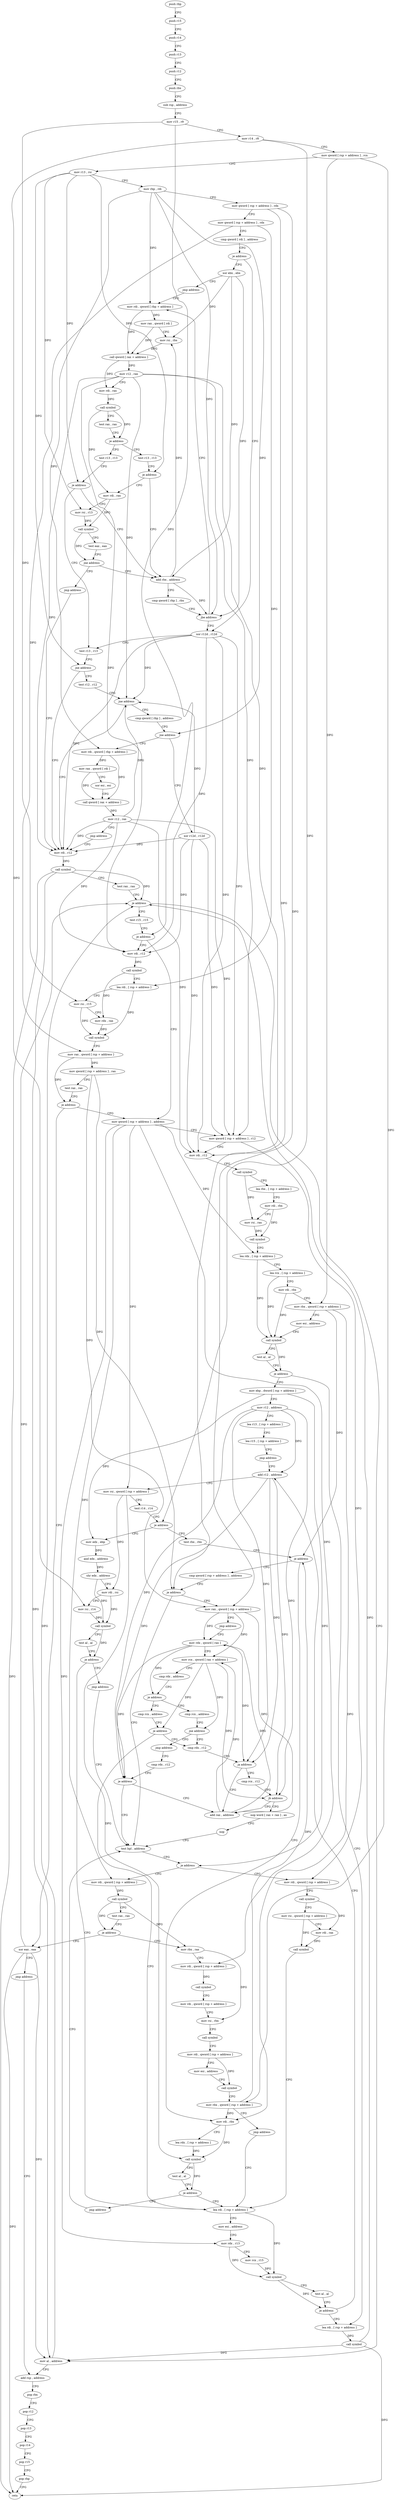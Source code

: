 digraph "func" {
"95648" [label = "push rbp" ]
"95649" [label = "push r15" ]
"95651" [label = "push r14" ]
"95653" [label = "push r13" ]
"95655" [label = "push r12" ]
"95657" [label = "push rbx" ]
"95658" [label = "sub rsp , address" ]
"95662" [label = "mov r15 , r9" ]
"95665" [label = "mov r14 , r8" ]
"95668" [label = "mov qword [ rsp + address ] , rcx" ]
"95673" [label = "mov r13 , rsi" ]
"95676" [label = "mov rbp , rdi" ]
"95679" [label = "mov qword [ rsp + address ] , rdx" ]
"95684" [label = "mov qword [ rsp + address ] , rdx" ]
"95689" [label = "cmp qword [ rdi ] , address" ]
"95693" [label = "je address" ]
"95778" [label = "xor r12d , r12d" ]
"95695" [label = "xor ebx , ebx" ]
"95781" [label = "test r13 , r13" ]
"95697" [label = "jmp address" ]
"95727" [label = "mov rdi , qword [ rbp + address ]" ]
"95818" [label = "mov rdi , r12" ]
"95821" [label = "call symbol" ]
"95826" [label = "test rax , rax" ]
"95829" [label = "je address" ]
"96278" [label = "mov al , address" ]
"95835" [label = "test r15 , r15" ]
"95786" [label = "test r12 , r12" ]
"95789" [label = "jne address" ]
"95791" [label = "cmp qword [ rbp ] , address" ]
"95731" [label = "mov rax , qword [ rdi ]" ]
"95734" [label = "mov rsi , rbx" ]
"95737" [label = "call qword [ rax + address ]" ]
"95740" [label = "mov r12 , rax" ]
"95743" [label = "mov rdi , rax" ]
"95746" [label = "call symbol" ]
"95751" [label = "test rax , rax" ]
"95754" [label = "je address" ]
"95712" [label = "test r13 , r13" ]
"95756" [label = "test r13 , r13" ]
"96280" [label = "add rsp , address" ]
"95838" [label = "je address" ]
"95883" [label = "mov qword [ rsp + address ] , address" ]
"95840" [label = "mov rdi , r12" ]
"95796" [label = "jne address" ]
"95815" [label = "xor r12d , r12d" ]
"95798" [label = "mov rdi , qword [ rbp + address ]" ]
"95715" [label = "je address" ]
"95717" [label = "add rbx , address" ]
"95759" [label = "je address" ]
"95761" [label = "mov rdi , rax" ]
"95892" [label = "mov qword [ rsp + address ] , r12" ]
"95897" [label = "mov rdi , r12" ]
"95900" [label = "call symbol" ]
"95905" [label = "lea rbx , [ rsp + address ]" ]
"95910" [label = "mov rdi , rbx" ]
"95913" [label = "mov rsi , rax" ]
"95916" [label = "call symbol" ]
"95921" [label = "lea rdx , [ rsp + address ]" ]
"95926" [label = "lea rcx , [ rsp + address ]" ]
"95931" [label = "mov rdi , rbx" ]
"95934" [label = "mov rbx , qword [ rsp + address ]" ]
"95939" [label = "mov esi , address" ]
"95944" [label = "call symbol" ]
"95949" [label = "test al , al" ]
"95951" [label = "je address" ]
"96268" [label = "lea rdi , [ rsp + address ]" ]
"95957" [label = "mov ebp , dword [ rsp + address ]" ]
"95843" [label = "call symbol" ]
"95848" [label = "lea rdi , [ rsp + address ]" ]
"95853" [label = "mov rsi , r15" ]
"95856" [label = "mov rdx , rax" ]
"95859" [label = "call symbol" ]
"95864" [label = "mov rax , qword [ rsp + address ]" ]
"95869" [label = "mov qword [ rsp + address ] , rax" ]
"95874" [label = "test rax , rax" ]
"95877" [label = "je address" ]
"96295" [label = "xor eax , eax" ]
"95802" [label = "mov rax , qword [ rdi ]" ]
"95805" [label = "xor esi , esi" ]
"95807" [label = "call qword [ rax + address ]" ]
"95810" [label = "mov r12 , rax" ]
"95813" [label = "jmp address" ]
"95784" [label = "jne address" ]
"95721" [label = "cmp qword [ rbp ] , rbx" ]
"95725" [label = "jbe address" ]
"95764" [label = "mov rsi , r13" ]
"95767" [label = "call symbol" ]
"95772" [label = "test eax , eax" ]
"95774" [label = "jne address" ]
"95776" [label = "jmp address" ]
"96273" [label = "call symbol" ]
"95964" [label = "mov r12 , address" ]
"95971" [label = "lea r13 , [ rsp + address ]" ]
"95976" [label = "lea r15 , [ rsp + address ]" ]
"95981" [label = "jmp address" ]
"96036" [label = "add r12 , address" ]
"96297" [label = "jmp address" ]
"96040" [label = "mov rsi , qword [ rsp + address ]" ]
"96045" [label = "test r14 , r14" ]
"96048" [label = "je address" ]
"96080" [label = "test rbx , rbx" ]
"96050" [label = "mov edx , ebp" ]
"96284" [label = "pop rbx" ]
"96285" [label = "pop r12" ]
"96287" [label = "pop r13" ]
"96289" [label = "pop r14" ]
"96291" [label = "pop r15" ]
"96293" [label = "pop rbp" ]
"96294" [label = "retn" ]
"96083" [label = "je address" ]
"96104" [label = "cmp qword [ rsp + address ] , address" ]
"96085" [label = "mov rdi , rbx" ]
"96052" [label = "and edx , address" ]
"96055" [label = "shr edx , address" ]
"96057" [label = "mov rdi , rsi" ]
"96060" [label = "mov rsi , r14" ]
"96063" [label = "call symbol" ]
"96068" [label = "test al , al" ]
"96070" [label = "je address" ]
"96007" [label = "lea rdi , [ rsp + address ]" ]
"96072" [label = "jmp address" ]
"96110" [label = "je address" ]
"96192" [label = "test bpl , address" ]
"96112" [label = "mov rax , qword [ rsp + address ]" ]
"96088" [label = "lea rdx , [ rsp + address ]" ]
"96093" [label = "call symbol" ]
"96098" [label = "test al , al" ]
"96100" [label = "je address" ]
"96102" [label = "jmp address" ]
"96012" [label = "mov esi , address" ]
"96017" [label = "mov rdx , r13" ]
"96020" [label = "mov rcx , r15" ]
"96023" [label = "call symbol" ]
"96028" [label = "test al , al" ]
"96030" [label = "je address" ]
"96196" [label = "je address" ]
"95984" [label = "mov rdi , qword [ rsp + address ]" ]
"96202" [label = "mov rdi , qword [ rsp + address ]" ]
"96117" [label = "jmp address" ]
"96137" [label = "mov rdx , qword [ rax ]" ]
"95989" [label = "call symbol" ]
"95994" [label = "mov rsi , qword [ rsp + address ]" ]
"95999" [label = "mov rdi , rax" ]
"96002" [label = "call symbol" ]
"96207" [label = "call symbol" ]
"96212" [label = "test rax , rax" ]
"96215" [label = "je address" ]
"96217" [label = "mov rbx , rax" ]
"96140" [label = "mov rcx , qword [ rax + address ]" ]
"96144" [label = "cmp rdx , address" ]
"96148" [label = "je address" ]
"96160" [label = "cmp rcx , address" ]
"96150" [label = "cmp rcx , address" ]
"96220" [label = "mov rdi , qword [ rsp + address ]" ]
"96225" [label = "call symbol" ]
"96230" [label = "mov rdi , qword [ rsp + address ]" ]
"96235" [label = "mov rsi , rbx" ]
"96238" [label = "call symbol" ]
"96243" [label = "mov rdi , qword [ rsp + address ]" ]
"96248" [label = "mov esi , address" ]
"96253" [label = "call symbol" ]
"96258" [label = "mov rbx , qword [ rsp + address ]" ]
"96263" [label = "jmp address" ]
"96164" [label = "je address" ]
"96170" [label = "cmp rdx , r12" ]
"96154" [label = "jne address" ]
"96156" [label = "jmp address" ]
"96173" [label = "ja address" ]
"96133" [label = "add rax , address" ]
"96175" [label = "cmp rcx , r12" ]
"96128" [label = "cmp rdx , r12" ]
"96178" [label = "jb address" ]
"96180" [label = "nop word [ rax + rax ] , ax" ]
"96131" [label = "je address" ]
"96190" [label = "nop" ]
"95648" -> "95649" [ label = "CFG" ]
"95649" -> "95651" [ label = "CFG" ]
"95651" -> "95653" [ label = "CFG" ]
"95653" -> "95655" [ label = "CFG" ]
"95655" -> "95657" [ label = "CFG" ]
"95657" -> "95658" [ label = "CFG" ]
"95658" -> "95662" [ label = "CFG" ]
"95662" -> "95665" [ label = "CFG" ]
"95662" -> "95838" [ label = "DFG" ]
"95662" -> "95853" [ label = "DFG" ]
"95665" -> "95668" [ label = "CFG" ]
"95665" -> "96048" [ label = "DFG" ]
"95665" -> "96060" [ label = "DFG" ]
"95668" -> "95673" [ label = "CFG" ]
"95668" -> "95934" [ label = "DFG" ]
"95668" -> "96258" [ label = "DFG" ]
"95673" -> "95676" [ label = "CFG" ]
"95673" -> "95784" [ label = "DFG" ]
"95673" -> "95715" [ label = "DFG" ]
"95673" -> "95759" [ label = "DFG" ]
"95673" -> "95764" [ label = "DFG" ]
"95676" -> "95679" [ label = "CFG" ]
"95676" -> "95727" [ label = "DFG" ]
"95676" -> "95796" [ label = "DFG" ]
"95676" -> "95725" [ label = "DFG" ]
"95676" -> "95798" [ label = "DFG" ]
"95679" -> "95684" [ label = "CFG" ]
"95679" -> "96110" [ label = "DFG" ]
"95679" -> "96112" [ label = "DFG" ]
"95684" -> "95689" [ label = "CFG" ]
"95684" -> "95864" [ label = "DFG" ]
"95684" -> "95848" [ label = "DFG" ]
"95689" -> "95693" [ label = "CFG" ]
"95693" -> "95778" [ label = "CFG" ]
"95693" -> "95695" [ label = "CFG" ]
"95778" -> "95781" [ label = "CFG" ]
"95778" -> "95818" [ label = "DFG" ]
"95778" -> "95789" [ label = "DFG" ]
"95778" -> "95892" [ label = "DFG" ]
"95778" -> "95897" [ label = "DFG" ]
"95778" -> "95840" [ label = "DFG" ]
"95695" -> "95697" [ label = "CFG" ]
"95695" -> "95734" [ label = "DFG" ]
"95695" -> "95717" [ label = "DFG" ]
"95695" -> "95725" [ label = "DFG" ]
"95781" -> "95784" [ label = "CFG" ]
"95697" -> "95727" [ label = "CFG" ]
"95727" -> "95731" [ label = "DFG" ]
"95727" -> "95737" [ label = "DFG" ]
"95818" -> "95821" [ label = "DFG" ]
"95821" -> "95826" [ label = "CFG" ]
"95821" -> "95829" [ label = "DFG" ]
"95821" -> "96278" [ label = "DFG" ]
"95821" -> "96294" [ label = "DFG" ]
"95826" -> "95829" [ label = "CFG" ]
"95829" -> "96278" [ label = "CFG" ]
"95829" -> "95835" [ label = "CFG" ]
"96278" -> "96280" [ label = "CFG" ]
"96278" -> "95829" [ label = "DFG" ]
"95835" -> "95838" [ label = "CFG" ]
"95786" -> "95789" [ label = "CFG" ]
"95789" -> "95818" [ label = "CFG" ]
"95789" -> "95791" [ label = "CFG" ]
"95791" -> "95796" [ label = "CFG" ]
"95731" -> "95734" [ label = "CFG" ]
"95731" -> "95737" [ label = "DFG" ]
"95734" -> "95737" [ label = "DFG" ]
"95737" -> "95740" [ label = "DFG" ]
"95737" -> "95743" [ label = "DFG" ]
"95740" -> "95743" [ label = "CFG" ]
"95740" -> "95818" [ label = "DFG" ]
"95740" -> "95789" [ label = "DFG" ]
"95740" -> "95892" [ label = "DFG" ]
"95740" -> "95897" [ label = "DFG" ]
"95740" -> "95840" [ label = "DFG" ]
"95743" -> "95746" [ label = "DFG" ]
"95746" -> "95751" [ label = "CFG" ]
"95746" -> "95754" [ label = "DFG" ]
"95746" -> "95761" [ label = "DFG" ]
"95751" -> "95754" [ label = "CFG" ]
"95754" -> "95712" [ label = "CFG" ]
"95754" -> "95756" [ label = "CFG" ]
"95712" -> "95715" [ label = "CFG" ]
"95756" -> "95759" [ label = "CFG" ]
"96280" -> "96284" [ label = "CFG" ]
"95838" -> "95883" [ label = "CFG" ]
"95838" -> "95840" [ label = "CFG" ]
"95883" -> "95892" [ label = "CFG" ]
"95883" -> "96040" [ label = "DFG" ]
"95883" -> "96202" [ label = "DFG" ]
"95883" -> "96220" [ label = "DFG" ]
"95883" -> "95921" [ label = "DFG" ]
"95883" -> "96017" [ label = "DFG" ]
"95840" -> "95843" [ label = "DFG" ]
"95796" -> "95815" [ label = "CFG" ]
"95796" -> "95798" [ label = "CFG" ]
"95815" -> "95818" [ label = "DFG" ]
"95815" -> "95789" [ label = "DFG" ]
"95815" -> "95892" [ label = "DFG" ]
"95815" -> "95897" [ label = "DFG" ]
"95815" -> "95840" [ label = "DFG" ]
"95798" -> "95802" [ label = "DFG" ]
"95798" -> "95807" [ label = "DFG" ]
"95715" -> "95781" [ label = "CFG" ]
"95715" -> "95717" [ label = "CFG" ]
"95717" -> "95721" [ label = "CFG" ]
"95717" -> "95734" [ label = "DFG" ]
"95717" -> "95725" [ label = "DFG" ]
"95759" -> "95717" [ label = "CFG" ]
"95759" -> "95761" [ label = "CFG" ]
"95761" -> "95764" [ label = "CFG" ]
"95761" -> "95767" [ label = "DFG" ]
"95892" -> "95897" [ label = "CFG" ]
"95892" -> "95984" [ label = "DFG" ]
"95897" -> "95900" [ label = "CFG" ]
"95900" -> "95905" [ label = "CFG" ]
"95900" -> "95913" [ label = "DFG" ]
"95905" -> "95910" [ label = "CFG" ]
"95910" -> "95913" [ label = "CFG" ]
"95910" -> "95916" [ label = "DFG" ]
"95913" -> "95916" [ label = "DFG" ]
"95916" -> "95921" [ label = "CFG" ]
"95921" -> "95926" [ label = "CFG" ]
"95921" -> "95944" [ label = "DFG" ]
"95926" -> "95931" [ label = "CFG" ]
"95926" -> "95944" [ label = "DFG" ]
"95931" -> "95934" [ label = "CFG" ]
"95931" -> "95944" [ label = "DFG" ]
"95934" -> "95939" [ label = "CFG" ]
"95934" -> "96083" [ label = "DFG" ]
"95934" -> "96085" [ label = "DFG" ]
"95939" -> "95944" [ label = "CFG" ]
"95944" -> "95949" [ label = "CFG" ]
"95944" -> "95951" [ label = "DFG" ]
"95949" -> "95951" [ label = "CFG" ]
"95951" -> "96268" [ label = "CFG" ]
"95951" -> "95957" [ label = "CFG" ]
"96268" -> "96273" [ label = "DFG" ]
"95957" -> "95964" [ label = "CFG" ]
"95957" -> "96050" [ label = "DFG" ]
"95957" -> "96196" [ label = "DFG" ]
"95843" -> "95848" [ label = "CFG" ]
"95843" -> "95856" [ label = "DFG" ]
"95848" -> "95853" [ label = "CFG" ]
"95848" -> "95859" [ label = "DFG" ]
"95853" -> "95856" [ label = "CFG" ]
"95853" -> "95859" [ label = "DFG" ]
"95856" -> "95859" [ label = "DFG" ]
"95859" -> "95864" [ label = "CFG" ]
"95864" -> "95869" [ label = "DFG" ]
"95864" -> "95877" [ label = "DFG" ]
"95869" -> "95874" [ label = "CFG" ]
"95869" -> "96110" [ label = "DFG" ]
"95869" -> "96112" [ label = "DFG" ]
"95874" -> "95877" [ label = "CFG" ]
"95877" -> "96295" [ label = "CFG" ]
"95877" -> "95883" [ label = "CFG" ]
"96295" -> "96297" [ label = "CFG" ]
"96295" -> "95829" [ label = "DFG" ]
"96295" -> "96278" [ label = "DFG" ]
"96295" -> "96294" [ label = "DFG" ]
"95802" -> "95805" [ label = "CFG" ]
"95802" -> "95807" [ label = "DFG" ]
"95805" -> "95807" [ label = "CFG" ]
"95807" -> "95810" [ label = "DFG" ]
"95810" -> "95813" [ label = "CFG" ]
"95810" -> "95818" [ label = "DFG" ]
"95810" -> "95789" [ label = "DFG" ]
"95810" -> "95892" [ label = "DFG" ]
"95810" -> "95897" [ label = "DFG" ]
"95810" -> "95840" [ label = "DFG" ]
"95813" -> "95818" [ label = "CFG" ]
"95784" -> "95818" [ label = "CFG" ]
"95784" -> "95786" [ label = "CFG" ]
"95721" -> "95725" [ label = "CFG" ]
"95725" -> "95778" [ label = "CFG" ]
"95725" -> "95727" [ label = "CFG" ]
"95764" -> "95767" [ label = "DFG" ]
"95767" -> "95772" [ label = "CFG" ]
"95767" -> "95774" [ label = "DFG" ]
"95772" -> "95774" [ label = "CFG" ]
"95774" -> "95717" [ label = "CFG" ]
"95774" -> "95776" [ label = "CFG" ]
"95776" -> "95818" [ label = "CFG" ]
"96273" -> "96278" [ label = "DFG" ]
"96273" -> "95829" [ label = "DFG" ]
"96273" -> "96294" [ label = "DFG" ]
"95964" -> "95971" [ label = "CFG" ]
"95964" -> "96036" [ label = "DFG" ]
"95964" -> "96173" [ label = "DFG" ]
"95964" -> "96178" [ label = "DFG" ]
"95964" -> "96131" [ label = "DFG" ]
"95971" -> "95976" [ label = "CFG" ]
"95976" -> "95981" [ label = "CFG" ]
"95981" -> "96036" [ label = "CFG" ]
"96036" -> "96040" [ label = "CFG" ]
"96036" -> "96173" [ label = "DFG" ]
"96036" -> "96178" [ label = "DFG" ]
"96036" -> "96131" [ label = "DFG" ]
"96297" -> "96280" [ label = "CFG" ]
"96040" -> "96045" [ label = "CFG" ]
"96040" -> "96057" [ label = "DFG" ]
"96040" -> "96093" [ label = "DFG" ]
"96045" -> "96048" [ label = "CFG" ]
"96048" -> "96080" [ label = "CFG" ]
"96048" -> "96050" [ label = "CFG" ]
"96080" -> "96083" [ label = "CFG" ]
"96050" -> "96052" [ label = "DFG" ]
"96284" -> "96285" [ label = "CFG" ]
"96285" -> "96287" [ label = "CFG" ]
"96287" -> "96289" [ label = "CFG" ]
"96289" -> "96291" [ label = "CFG" ]
"96291" -> "96293" [ label = "CFG" ]
"96293" -> "96294" [ label = "CFG" ]
"96083" -> "96104" [ label = "CFG" ]
"96083" -> "96085" [ label = "CFG" ]
"96104" -> "96110" [ label = "CFG" ]
"96085" -> "96088" [ label = "CFG" ]
"96085" -> "96093" [ label = "DFG" ]
"96052" -> "96055" [ label = "DFG" ]
"96055" -> "96057" [ label = "CFG" ]
"96055" -> "96063" [ label = "DFG" ]
"96057" -> "96060" [ label = "CFG" ]
"96057" -> "96063" [ label = "DFG" ]
"96060" -> "96063" [ label = "DFG" ]
"96063" -> "96068" [ label = "CFG" ]
"96063" -> "96070" [ label = "DFG" ]
"96068" -> "96070" [ label = "CFG" ]
"96070" -> "96007" [ label = "CFG" ]
"96070" -> "96072" [ label = "CFG" ]
"96007" -> "96012" [ label = "CFG" ]
"96007" -> "96023" [ label = "DFG" ]
"96072" -> "96192" [ label = "CFG" ]
"96110" -> "96192" [ label = "CFG" ]
"96110" -> "96112" [ label = "CFG" ]
"96192" -> "96196" [ label = "CFG" ]
"96112" -> "96117" [ label = "CFG" ]
"96112" -> "96137" [ label = "DFG" ]
"96112" -> "96140" [ label = "DFG" ]
"96112" -> "96133" [ label = "DFG" ]
"96088" -> "96093" [ label = "DFG" ]
"96093" -> "96098" [ label = "CFG" ]
"96093" -> "96100" [ label = "DFG" ]
"96098" -> "96100" [ label = "CFG" ]
"96100" -> "96007" [ label = "CFG" ]
"96100" -> "96102" [ label = "CFG" ]
"96102" -> "96192" [ label = "CFG" ]
"96012" -> "96017" [ label = "CFG" ]
"96017" -> "96020" [ label = "CFG" ]
"96017" -> "96023" [ label = "DFG" ]
"96020" -> "96023" [ label = "DFG" ]
"96023" -> "96028" [ label = "CFG" ]
"96023" -> "96030" [ label = "DFG" ]
"96028" -> "96030" [ label = "CFG" ]
"96030" -> "96268" [ label = "CFG" ]
"96030" -> "96036" [ label = "CFG" ]
"96196" -> "95984" [ label = "CFG" ]
"96196" -> "96202" [ label = "CFG" ]
"95984" -> "95989" [ label = "CFG" ]
"96202" -> "96207" [ label = "DFG" ]
"96117" -> "96137" [ label = "CFG" ]
"96137" -> "96140" [ label = "CFG" ]
"96137" -> "96148" [ label = "DFG" ]
"96137" -> "96173" [ label = "DFG" ]
"96137" -> "96131" [ label = "DFG" ]
"95989" -> "95994" [ label = "CFG" ]
"95989" -> "95999" [ label = "DFG" ]
"95994" -> "95999" [ label = "CFG" ]
"95994" -> "96002" [ label = "DFG" ]
"95999" -> "96002" [ label = "DFG" ]
"96002" -> "96007" [ label = "CFG" ]
"96207" -> "96212" [ label = "CFG" ]
"96207" -> "96215" [ label = "DFG" ]
"96207" -> "96217" [ label = "DFG" ]
"96212" -> "96215" [ label = "CFG" ]
"96215" -> "96295" [ label = "CFG" ]
"96215" -> "96217" [ label = "CFG" ]
"96217" -> "96220" [ label = "CFG" ]
"96217" -> "96235" [ label = "DFG" ]
"96140" -> "96144" [ label = "CFG" ]
"96140" -> "96164" [ label = "DFG" ]
"96140" -> "96154" [ label = "DFG" ]
"96140" -> "96178" [ label = "DFG" ]
"96144" -> "96148" [ label = "CFG" ]
"96148" -> "96160" [ label = "CFG" ]
"96148" -> "96150" [ label = "CFG" ]
"96160" -> "96164" [ label = "CFG" ]
"96150" -> "96154" [ label = "CFG" ]
"96220" -> "96225" [ label = "DFG" ]
"96225" -> "96230" [ label = "CFG" ]
"96230" -> "96235" [ label = "CFG" ]
"96235" -> "96238" [ label = "CFG" ]
"96238" -> "96243" [ label = "CFG" ]
"96243" -> "96248" [ label = "CFG" ]
"96243" -> "96253" [ label = "DFG" ]
"96248" -> "96253" [ label = "CFG" ]
"96253" -> "96258" [ label = "CFG" ]
"96258" -> "96263" [ label = "CFG" ]
"96258" -> "96083" [ label = "DFG" ]
"96258" -> "96085" [ label = "DFG" ]
"96263" -> "96007" [ label = "CFG" ]
"96164" -> "96007" [ label = "CFG" ]
"96164" -> "96170" [ label = "CFG" ]
"96170" -> "96173" [ label = "CFG" ]
"96154" -> "96170" [ label = "CFG" ]
"96154" -> "96156" [ label = "CFG" ]
"96156" -> "96128" [ label = "CFG" ]
"96173" -> "96133" [ label = "CFG" ]
"96173" -> "96175" [ label = "CFG" ]
"96133" -> "96137" [ label = "DFG" ]
"96133" -> "96140" [ label = "DFG" ]
"96175" -> "96178" [ label = "CFG" ]
"96128" -> "96131" [ label = "CFG" ]
"96178" -> "96133" [ label = "CFG" ]
"96178" -> "96180" [ label = "CFG" ]
"96180" -> "96190" [ label = "CFG" ]
"96131" -> "96192" [ label = "CFG" ]
"96131" -> "96133" [ label = "CFG" ]
"96190" -> "96192" [ label = "CFG" ]
}
